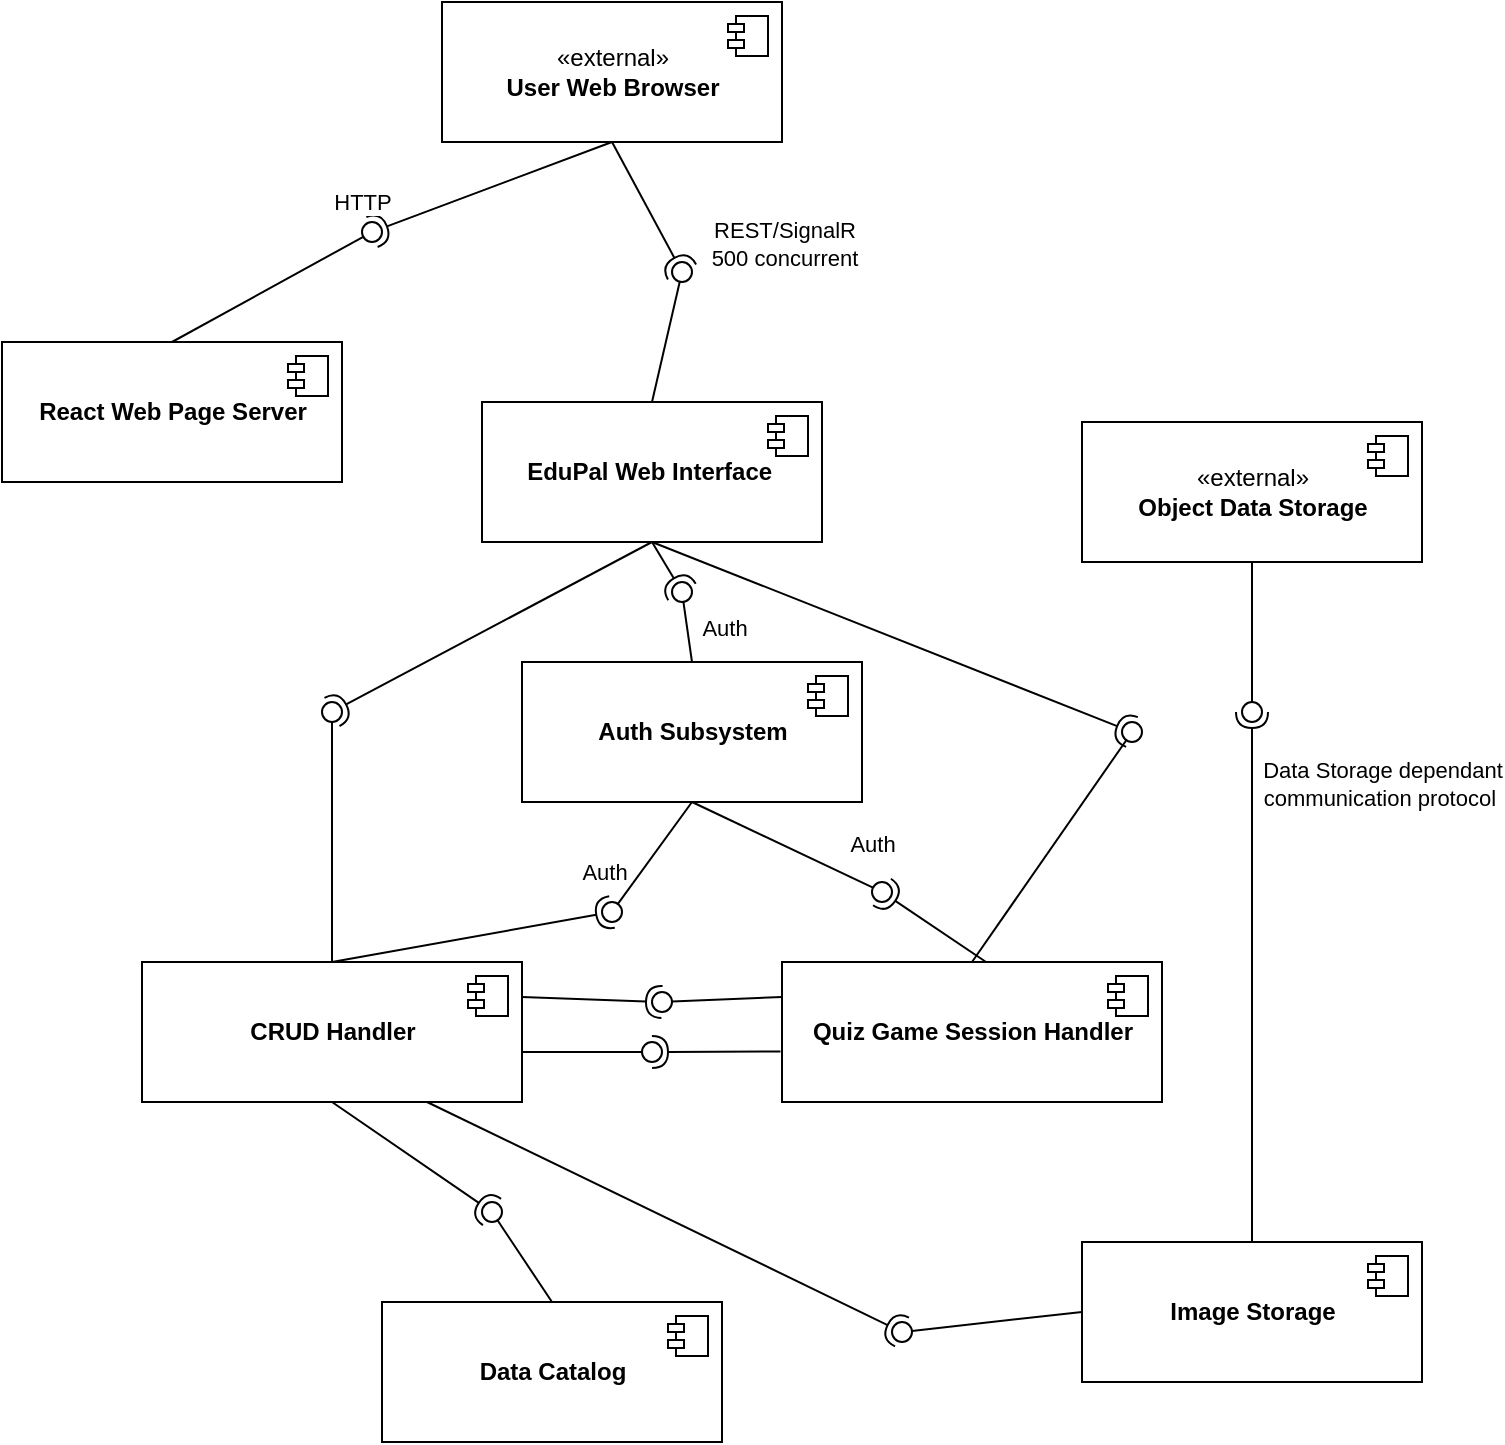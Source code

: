 <mxfile>
    <diagram id="VRtWsErUhherVyVcz0Va" name="Page-1">
        <mxGraphModel dx="776" dy="727" grid="1" gridSize="10" guides="1" tooltips="1" connect="1" arrows="1" fold="1" page="1" pageScale="1" pageWidth="850" pageHeight="1100" math="0" shadow="0">
            <root>
                <mxCell id="0"/>
                <mxCell id="1" parent="0"/>
                <mxCell id="2" value="«external»&lt;br&gt;&lt;b&gt;User Web Browser&lt;/b&gt;" style="html=1;dropTarget=0;" vertex="1" parent="1">
                    <mxGeometry x="300" y="50" width="170" height="70" as="geometry"/>
                </mxCell>
                <mxCell id="3" value="" style="shape=module;jettyWidth=8;jettyHeight=4;" vertex="1" parent="2">
                    <mxGeometry x="1" width="20" height="20" relative="1" as="geometry">
                        <mxPoint x="-27" y="7" as="offset"/>
                    </mxGeometry>
                </mxCell>
                <mxCell id="4" value="&lt;b&gt;React Web Page Server&lt;/b&gt;" style="html=1;dropTarget=0;" vertex="1" parent="1">
                    <mxGeometry x="80" y="220" width="170" height="70" as="geometry"/>
                </mxCell>
                <mxCell id="5" value="" style="shape=module;jettyWidth=8;jettyHeight=4;" vertex="1" parent="4">
                    <mxGeometry x="1" width="20" height="20" relative="1" as="geometry">
                        <mxPoint x="-27" y="7" as="offset"/>
                    </mxGeometry>
                </mxCell>
                <mxCell id="6" value="" style="rounded=0;orthogonalLoop=1;jettySize=auto;html=1;endArrow=none;endFill=0;sketch=0;sourcePerimeterSpacing=0;targetPerimeterSpacing=0;exitX=0.5;exitY=0;exitDx=0;exitDy=0;" edge="1" target="8" parent="1" source="4">
                    <mxGeometry relative="1" as="geometry">
                        <mxPoint x="330" y="165" as="sourcePoint"/>
                    </mxGeometry>
                </mxCell>
                <mxCell id="7" value="" style="rounded=0;orthogonalLoop=1;jettySize=auto;html=1;endArrow=halfCircle;endFill=0;entryX=0.5;entryY=0.5;endSize=6;strokeWidth=1;sketch=0;exitX=0.5;exitY=1;exitDx=0;exitDy=0;" edge="1" target="8" parent="1" source="2">
                    <mxGeometry relative="1" as="geometry">
                        <mxPoint x="370" y="165" as="sourcePoint"/>
                    </mxGeometry>
                </mxCell>
                <mxCell id="58" value="HTTP" style="edgeLabel;html=1;align=center;verticalAlign=middle;resizable=0;points=[];" vertex="1" connectable="0" parent="7">
                    <mxGeometry x="0.808" y="1" relative="1" as="geometry">
                        <mxPoint x="-17" y="-12" as="offset"/>
                    </mxGeometry>
                </mxCell>
                <mxCell id="8" value="" style="ellipse;whiteSpace=wrap;html=1;align=center;aspect=fixed;resizable=0;points=[];outlineConnect=0;sketch=0;" vertex="1" parent="1">
                    <mxGeometry x="260" y="160" width="10" height="10" as="geometry"/>
                </mxCell>
                <mxCell id="9" value="«external»&lt;br&gt;&lt;b&gt;Object Data Storage&lt;/b&gt;" style="html=1;dropTarget=0;" vertex="1" parent="1">
                    <mxGeometry x="620" y="260" width="170" height="70" as="geometry"/>
                </mxCell>
                <mxCell id="10" value="" style="shape=module;jettyWidth=8;jettyHeight=4;" vertex="1" parent="9">
                    <mxGeometry x="1" width="20" height="20" relative="1" as="geometry">
                        <mxPoint x="-27" y="7" as="offset"/>
                    </mxGeometry>
                </mxCell>
                <mxCell id="11" value="&lt;b&gt;Image Storage&lt;/b&gt;" style="html=1;dropTarget=0;" vertex="1" parent="1">
                    <mxGeometry x="620" y="670" width="170" height="70" as="geometry"/>
                </mxCell>
                <mxCell id="12" value="" style="shape=module;jettyWidth=8;jettyHeight=4;" vertex="1" parent="11">
                    <mxGeometry x="1" width="20" height="20" relative="1" as="geometry">
                        <mxPoint x="-27" y="7" as="offset"/>
                    </mxGeometry>
                </mxCell>
                <mxCell id="13" value="" style="rounded=0;orthogonalLoop=1;jettySize=auto;html=1;endArrow=none;endFill=0;sketch=0;sourcePerimeterSpacing=0;targetPerimeterSpacing=0;exitX=0.5;exitY=1;exitDx=0;exitDy=0;" edge="1" target="15" parent="1" source="9">
                    <mxGeometry relative="1" as="geometry">
                        <mxPoint x="700" y="185" as="sourcePoint"/>
                        <mxPoint x="677" y="160" as="targetPoint"/>
                    </mxGeometry>
                </mxCell>
                <mxCell id="60" value="Data Storage dependant&lt;br&gt;communication protocol&amp;nbsp;" style="edgeLabel;html=1;align=center;verticalAlign=middle;resizable=0;points=[];" vertex="1" connectable="0" parent="13">
                    <mxGeometry x="0.336" y="1" relative="1" as="geometry">
                        <mxPoint x="64" y="64" as="offset"/>
                    </mxGeometry>
                </mxCell>
                <mxCell id="14" value="" style="rounded=0;orthogonalLoop=1;jettySize=auto;html=1;endArrow=halfCircle;endFill=0;entryX=0.5;entryY=0.5;endSize=6;strokeWidth=1;sketch=0;exitX=0.5;exitY=0;exitDx=0;exitDy=0;" edge="1" target="15" parent="1" source="11">
                    <mxGeometry relative="1" as="geometry">
                        <mxPoint x="740" y="185" as="sourcePoint"/>
                    </mxGeometry>
                </mxCell>
                <mxCell id="15" value="" style="ellipse;whiteSpace=wrap;html=1;align=center;aspect=fixed;resizable=0;points=[];outlineConnect=0;sketch=0;" vertex="1" parent="1">
                    <mxGeometry x="700" y="400" width="10" height="10" as="geometry"/>
                </mxCell>
                <mxCell id="16" value="&lt;b&gt;EduPal Web Interface&amp;nbsp;&lt;/b&gt;" style="html=1;dropTarget=0;" vertex="1" parent="1">
                    <mxGeometry x="320" y="250" width="170" height="70" as="geometry"/>
                </mxCell>
                <mxCell id="17" value="" style="shape=module;jettyWidth=8;jettyHeight=4;" vertex="1" parent="16">
                    <mxGeometry x="1" width="20" height="20" relative="1" as="geometry">
                        <mxPoint x="-27" y="7" as="offset"/>
                    </mxGeometry>
                </mxCell>
                <mxCell id="18" value="" style="rounded=0;orthogonalLoop=1;jettySize=auto;html=1;endArrow=none;endFill=0;sketch=0;sourcePerimeterSpacing=0;targetPerimeterSpacing=0;exitX=0.5;exitY=0;exitDx=0;exitDy=0;" edge="1" target="20" parent="1" source="16">
                    <mxGeometry relative="1" as="geometry">
                        <mxPoint x="400" y="185" as="sourcePoint"/>
                    </mxGeometry>
                </mxCell>
                <mxCell id="19" value="" style="rounded=0;orthogonalLoop=1;jettySize=auto;html=1;endArrow=halfCircle;endFill=0;entryX=0.5;entryY=0.5;endSize=6;strokeWidth=1;sketch=0;exitX=0.5;exitY=1;exitDx=0;exitDy=0;" edge="1" target="20" parent="1" source="2">
                    <mxGeometry relative="1" as="geometry">
                        <mxPoint x="440" y="185" as="sourcePoint"/>
                    </mxGeometry>
                </mxCell>
                <mxCell id="59" value="REST/SignalR&lt;br&gt;500 concurrent" style="edgeLabel;html=1;align=center;verticalAlign=middle;resizable=0;points=[];" vertex="1" connectable="0" parent="19">
                    <mxGeometry x="0.62" y="1" relative="1" as="geometry">
                        <mxPoint x="56" y="-2" as="offset"/>
                    </mxGeometry>
                </mxCell>
                <mxCell id="20" value="" style="ellipse;whiteSpace=wrap;html=1;align=center;aspect=fixed;resizable=0;points=[];outlineConnect=0;sketch=0;" vertex="1" parent="1">
                    <mxGeometry x="415" y="180" width="10" height="10" as="geometry"/>
                </mxCell>
                <mxCell id="21" value="&lt;b&gt;Auth Subsystem&lt;/b&gt;" style="html=1;dropTarget=0;" vertex="1" parent="1">
                    <mxGeometry x="340" y="380" width="170" height="70" as="geometry"/>
                </mxCell>
                <mxCell id="22" value="" style="shape=module;jettyWidth=8;jettyHeight=4;" vertex="1" parent="21">
                    <mxGeometry x="1" width="20" height="20" relative="1" as="geometry">
                        <mxPoint x="-27" y="7" as="offset"/>
                    </mxGeometry>
                </mxCell>
                <mxCell id="25" value="&lt;b&gt;Data Catalog&lt;/b&gt;" style="html=1;dropTarget=0;" vertex="1" parent="1">
                    <mxGeometry x="270" y="700" width="170" height="70" as="geometry"/>
                </mxCell>
                <mxCell id="26" value="" style="shape=module;jettyWidth=8;jettyHeight=4;" vertex="1" parent="25">
                    <mxGeometry x="1" width="20" height="20" relative="1" as="geometry">
                        <mxPoint x="-27" y="7" as="offset"/>
                    </mxGeometry>
                </mxCell>
                <mxCell id="27" value="&lt;b&gt;Quiz Game Session Handler&lt;/b&gt;" style="html=1;dropTarget=0;" vertex="1" parent="1">
                    <mxGeometry x="470" y="530" width="190" height="70" as="geometry"/>
                </mxCell>
                <mxCell id="28" value="" style="shape=module;jettyWidth=8;jettyHeight=4;" vertex="1" parent="27">
                    <mxGeometry x="1" width="20" height="20" relative="1" as="geometry">
                        <mxPoint x="-27" y="7" as="offset"/>
                    </mxGeometry>
                </mxCell>
                <mxCell id="29" value="&lt;b&gt;CRUD Handler&lt;/b&gt;" style="html=1;dropTarget=0;" vertex="1" parent="1">
                    <mxGeometry x="150" y="530" width="190" height="70" as="geometry"/>
                </mxCell>
                <mxCell id="30" value="" style="shape=module;jettyWidth=8;jettyHeight=4;" vertex="1" parent="29">
                    <mxGeometry x="1" width="20" height="20" relative="1" as="geometry">
                        <mxPoint x="-27" y="7" as="offset"/>
                    </mxGeometry>
                </mxCell>
                <mxCell id="34" value="" style="rounded=0;orthogonalLoop=1;jettySize=auto;html=1;endArrow=none;endFill=0;sketch=0;sourcePerimeterSpacing=0;targetPerimeterSpacing=0;exitX=0.5;exitY=0;exitDx=0;exitDy=0;" edge="1" target="36" parent="1" source="21">
                    <mxGeometry relative="1" as="geometry">
                        <mxPoint x="400" y="345" as="sourcePoint"/>
                    </mxGeometry>
                </mxCell>
                <mxCell id="61" value="Auth" style="edgeLabel;html=1;align=center;verticalAlign=middle;resizable=0;points=[];" vertex="1" connectable="0" parent="34">
                    <mxGeometry x="0.157" y="-2" relative="1" as="geometry">
                        <mxPoint x="16" as="offset"/>
                    </mxGeometry>
                </mxCell>
                <mxCell id="35" value="" style="rounded=0;orthogonalLoop=1;jettySize=auto;html=1;endArrow=halfCircle;endFill=0;entryX=0.5;entryY=0.5;endSize=6;strokeWidth=1;sketch=0;exitX=0.5;exitY=1;exitDx=0;exitDy=0;" edge="1" target="36" parent="1" source="16">
                    <mxGeometry relative="1" as="geometry">
                        <mxPoint x="440" y="345" as="sourcePoint"/>
                    </mxGeometry>
                </mxCell>
                <mxCell id="36" value="" style="ellipse;whiteSpace=wrap;html=1;align=center;aspect=fixed;resizable=0;points=[];outlineConnect=0;sketch=0;" vertex="1" parent="1">
                    <mxGeometry x="415" y="340" width="10" height="10" as="geometry"/>
                </mxCell>
                <mxCell id="37" value="" style="rounded=0;orthogonalLoop=1;jettySize=auto;html=1;endArrow=none;endFill=0;sketch=0;sourcePerimeterSpacing=0;targetPerimeterSpacing=0;exitX=0.5;exitY=1;exitDx=0;exitDy=0;" edge="1" target="39" parent="1" source="21">
                    <mxGeometry relative="1" as="geometry">
                        <mxPoint x="430" y="505" as="sourcePoint"/>
                    </mxGeometry>
                </mxCell>
                <mxCell id="62" value="Auth" style="edgeLabel;html=1;align=center;verticalAlign=middle;resizable=0;points=[];" vertex="1" connectable="0" parent="37">
                    <mxGeometry x="0.363" y="2" relative="1" as="geometry">
                        <mxPoint x="-21" y="-1" as="offset"/>
                    </mxGeometry>
                </mxCell>
                <mxCell id="38" value="" style="rounded=0;orthogonalLoop=1;jettySize=auto;html=1;endArrow=halfCircle;endFill=0;entryX=0.5;entryY=0.5;endSize=6;strokeWidth=1;sketch=0;exitX=0.5;exitY=0;exitDx=0;exitDy=0;" edge="1" target="39" parent="1" source="29">
                    <mxGeometry relative="1" as="geometry">
                        <mxPoint x="470" y="505" as="sourcePoint"/>
                    </mxGeometry>
                </mxCell>
                <mxCell id="39" value="" style="ellipse;whiteSpace=wrap;html=1;align=center;aspect=fixed;resizable=0;points=[];outlineConnect=0;sketch=0;" vertex="1" parent="1">
                    <mxGeometry x="380" y="500" width="10" height="10" as="geometry"/>
                </mxCell>
                <mxCell id="40" value="" style="rounded=0;orthogonalLoop=1;jettySize=auto;html=1;endArrow=none;endFill=0;sketch=0;sourcePerimeterSpacing=0;targetPerimeterSpacing=0;exitX=0.5;exitY=0;exitDx=0;exitDy=0;" edge="1" target="42" parent="1" source="25">
                    <mxGeometry relative="1" as="geometry">
                        <mxPoint x="390" y="645" as="sourcePoint"/>
                    </mxGeometry>
                </mxCell>
                <mxCell id="41" value="" style="rounded=0;orthogonalLoop=1;jettySize=auto;html=1;endArrow=halfCircle;endFill=0;entryX=0.5;entryY=0.5;endSize=6;strokeWidth=1;sketch=0;exitX=0.5;exitY=1;exitDx=0;exitDy=0;" edge="1" target="42" parent="1" source="29">
                    <mxGeometry relative="1" as="geometry">
                        <mxPoint x="430" y="645" as="sourcePoint"/>
                    </mxGeometry>
                </mxCell>
                <mxCell id="42" value="" style="ellipse;whiteSpace=wrap;html=1;align=center;aspect=fixed;resizable=0;points=[];outlineConnect=0;sketch=0;" vertex="1" parent="1">
                    <mxGeometry x="320" y="650" width="10" height="10" as="geometry"/>
                </mxCell>
                <mxCell id="46" value="" style="rounded=0;orthogonalLoop=1;jettySize=auto;html=1;endArrow=none;endFill=0;sketch=0;sourcePerimeterSpacing=0;targetPerimeterSpacing=0;exitX=0.5;exitY=1;exitDx=0;exitDy=0;" edge="1" target="48" parent="1" source="21">
                    <mxGeometry relative="1" as="geometry">
                        <mxPoint x="500" y="495" as="sourcePoint"/>
                    </mxGeometry>
                </mxCell>
                <mxCell id="63" value="Auth" style="edgeLabel;html=1;align=center;verticalAlign=middle;resizable=0;points=[];" vertex="1" connectable="0" parent="46">
                    <mxGeometry x="0.462" y="2" relative="1" as="geometry">
                        <mxPoint x="23" y="-9" as="offset"/>
                    </mxGeometry>
                </mxCell>
                <mxCell id="47" value="" style="rounded=0;orthogonalLoop=1;jettySize=auto;html=1;endArrow=halfCircle;endFill=0;entryX=0.5;entryY=0.5;endSize=6;strokeWidth=1;sketch=0;exitX=0.537;exitY=0;exitDx=0;exitDy=0;exitPerimeter=0;" edge="1" target="48" parent="1" source="27">
                    <mxGeometry relative="1" as="geometry">
                        <mxPoint x="540" y="495" as="sourcePoint"/>
                    </mxGeometry>
                </mxCell>
                <mxCell id="48" value="" style="ellipse;whiteSpace=wrap;html=1;align=center;aspect=fixed;resizable=0;points=[];outlineConnect=0;sketch=0;" vertex="1" parent="1">
                    <mxGeometry x="515" y="490" width="10" height="10" as="geometry"/>
                </mxCell>
                <mxCell id="49" value="" style="rounded=0;orthogonalLoop=1;jettySize=auto;html=1;endArrow=none;endFill=0;sketch=0;sourcePerimeterSpacing=0;targetPerimeterSpacing=0;exitX=0.5;exitY=0;exitDx=0;exitDy=0;" edge="1" target="51" parent="1" source="29">
                    <mxGeometry relative="1" as="geometry">
                        <mxPoint x="225" y="405" as="sourcePoint"/>
                    </mxGeometry>
                </mxCell>
                <mxCell id="50" value="" style="rounded=0;orthogonalLoop=1;jettySize=auto;html=1;endArrow=halfCircle;endFill=0;entryX=0.5;entryY=0.5;endSize=6;strokeWidth=1;sketch=0;exitX=0.5;exitY=1;exitDx=0;exitDy=0;" edge="1" target="51" parent="1" source="16">
                    <mxGeometry relative="1" as="geometry">
                        <mxPoint x="265" y="405" as="sourcePoint"/>
                    </mxGeometry>
                </mxCell>
                <mxCell id="51" value="" style="ellipse;whiteSpace=wrap;html=1;align=center;aspect=fixed;resizable=0;points=[];outlineConnect=0;sketch=0;" vertex="1" parent="1">
                    <mxGeometry x="240" y="400" width="10" height="10" as="geometry"/>
                </mxCell>
                <mxCell id="52" value="" style="rounded=0;orthogonalLoop=1;jettySize=auto;html=1;endArrow=none;endFill=0;sketch=0;sourcePerimeterSpacing=0;targetPerimeterSpacing=0;exitX=0.5;exitY=0;exitDx=0;exitDy=0;" edge="1" target="54" parent="1" source="27">
                    <mxGeometry relative="1" as="geometry">
                        <mxPoint x="625" y="415" as="sourcePoint"/>
                    </mxGeometry>
                </mxCell>
                <mxCell id="53" value="" style="rounded=0;orthogonalLoop=1;jettySize=auto;html=1;endArrow=halfCircle;endFill=0;entryX=0.5;entryY=0.5;endSize=6;strokeWidth=1;sketch=0;exitX=0.5;exitY=1;exitDx=0;exitDy=0;" edge="1" target="54" parent="1" source="16">
                    <mxGeometry relative="1" as="geometry">
                        <mxPoint x="665" y="415" as="sourcePoint"/>
                    </mxGeometry>
                </mxCell>
                <mxCell id="54" value="" style="ellipse;whiteSpace=wrap;html=1;align=center;aspect=fixed;resizable=0;points=[];outlineConnect=0;sketch=0;" vertex="1" parent="1">
                    <mxGeometry x="640" y="410" width="10" height="10" as="geometry"/>
                </mxCell>
                <mxCell id="55" value="" style="rounded=0;orthogonalLoop=1;jettySize=auto;html=1;endArrow=none;endFill=0;sketch=0;sourcePerimeterSpacing=0;targetPerimeterSpacing=0;exitX=0;exitY=0.25;exitDx=0;exitDy=0;" edge="1" target="57" parent="1" source="27">
                    <mxGeometry relative="1" as="geometry">
                        <mxPoint x="390" y="635" as="sourcePoint"/>
                    </mxGeometry>
                </mxCell>
                <mxCell id="56" value="" style="rounded=0;orthogonalLoop=1;jettySize=auto;html=1;endArrow=halfCircle;endFill=0;entryX=0.5;entryY=0.5;endSize=6;strokeWidth=1;sketch=0;exitX=1;exitY=0.25;exitDx=0;exitDy=0;" edge="1" target="57" parent="1" source="29">
                    <mxGeometry relative="1" as="geometry">
                        <mxPoint x="430" y="635" as="sourcePoint"/>
                    </mxGeometry>
                </mxCell>
                <mxCell id="57" value="" style="ellipse;whiteSpace=wrap;html=1;align=center;aspect=fixed;resizable=0;points=[];outlineConnect=0;sketch=0;" vertex="1" parent="1">
                    <mxGeometry x="405" y="545" width="10" height="10" as="geometry"/>
                </mxCell>
                <mxCell id="71" value="" style="rounded=0;orthogonalLoop=1;jettySize=auto;html=1;endArrow=none;endFill=0;sketch=0;sourcePerimeterSpacing=0;targetPerimeterSpacing=0;exitX=0;exitY=0.5;exitDx=0;exitDy=0;" edge="1" target="73" parent="1" source="11">
                    <mxGeometry relative="1" as="geometry">
                        <mxPoint x="510" y="715" as="sourcePoint"/>
                    </mxGeometry>
                </mxCell>
                <mxCell id="72" value="" style="rounded=0;orthogonalLoop=1;jettySize=auto;html=1;endArrow=halfCircle;endFill=0;entryX=0.5;entryY=0.5;endSize=6;strokeWidth=1;sketch=0;exitX=0.75;exitY=1;exitDx=0;exitDy=0;" edge="1" target="73" parent="1" source="29">
                    <mxGeometry relative="1" as="geometry">
                        <mxPoint x="550" y="715" as="sourcePoint"/>
                    </mxGeometry>
                </mxCell>
                <mxCell id="73" value="" style="ellipse;whiteSpace=wrap;html=1;align=center;aspect=fixed;resizable=0;points=[];outlineConnect=0;sketch=0;" vertex="1" parent="1">
                    <mxGeometry x="525" y="710" width="10" height="10" as="geometry"/>
                </mxCell>
                <mxCell id="74" value="" style="rounded=0;orthogonalLoop=1;jettySize=auto;html=1;endArrow=none;endFill=0;sketch=0;sourcePerimeterSpacing=0;targetPerimeterSpacing=0;" edge="1" target="76" parent="1">
                    <mxGeometry relative="1" as="geometry">
                        <mxPoint x="340" y="575" as="sourcePoint"/>
                    </mxGeometry>
                </mxCell>
                <mxCell id="75" value="" style="rounded=0;orthogonalLoop=1;jettySize=auto;html=1;endArrow=halfCircle;endFill=0;entryX=0.5;entryY=0.5;endSize=6;strokeWidth=1;sketch=0;exitX=-0.004;exitY=0.639;exitDx=0;exitDy=0;exitPerimeter=0;" edge="1" target="76" parent="1" source="27">
                    <mxGeometry relative="1" as="geometry">
                        <mxPoint x="380" y="575" as="sourcePoint"/>
                    </mxGeometry>
                </mxCell>
                <mxCell id="76" value="" style="ellipse;whiteSpace=wrap;html=1;align=center;aspect=fixed;resizable=0;points=[];outlineConnect=0;sketch=0;" vertex="1" parent="1">
                    <mxGeometry x="400" y="570" width="10" height="10" as="geometry"/>
                </mxCell>
            </root>
        </mxGraphModel>
    </diagram>
</mxfile>
